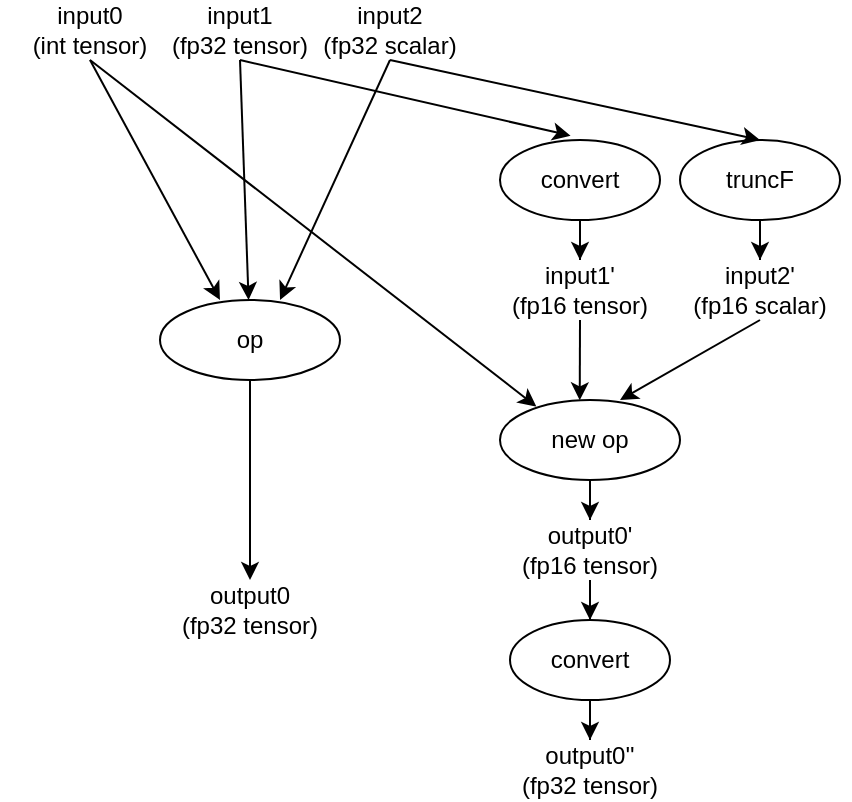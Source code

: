 <mxfile version="27.1.6">
  <diagram name="第 1 页" id="8usLCUESEWRcv9b8wNLU">
    <mxGraphModel dx="705" dy="451" grid="1" gridSize="10" guides="1" tooltips="1" connect="1" arrows="1" fold="1" page="1" pageScale="1" pageWidth="827" pageHeight="1169" math="0" shadow="0">
      <root>
        <mxCell id="0" />
        <mxCell id="1" parent="0" />
        <mxCell id="YgcYX4NG-kuvZ8Um1KBY-14" value="" style="edgeStyle=orthogonalEdgeStyle;rounded=0;orthogonalLoop=1;jettySize=auto;html=1;" edge="1" parent="1" source="YgcYX4NG-kuvZ8Um1KBY-1" target="YgcYX4NG-kuvZ8Um1KBY-9">
          <mxGeometry relative="1" as="geometry" />
        </mxCell>
        <mxCell id="YgcYX4NG-kuvZ8Um1KBY-1" value="op" style="ellipse;whiteSpace=wrap;html=1;" vertex="1" parent="1">
          <mxGeometry x="90" y="310" width="90" height="40" as="geometry" />
        </mxCell>
        <mxCell id="YgcYX4NG-kuvZ8Um1KBY-2" value="input1&lt;div&gt;(fp32 tensor)&lt;/div&gt;" style="text;html=1;align=center;verticalAlign=middle;whiteSpace=wrap;rounded=0;" vertex="1" parent="1">
          <mxGeometry x="80" y="160" width="100" height="30" as="geometry" />
        </mxCell>
        <mxCell id="YgcYX4NG-kuvZ8Um1KBY-3" value="input2&lt;div&gt;(fp32 scalar)&lt;/div&gt;" style="text;html=1;align=center;verticalAlign=middle;whiteSpace=wrap;rounded=0;" vertex="1" parent="1">
          <mxGeometry x="160" y="160" width="90" height="30" as="geometry" />
        </mxCell>
        <mxCell id="YgcYX4NG-kuvZ8Um1KBY-4" value="input0&lt;div&gt;(int tensor)&lt;/div&gt;" style="text;html=1;align=center;verticalAlign=middle;whiteSpace=wrap;rounded=0;" vertex="1" parent="1">
          <mxGeometry x="10" y="160" width="90" height="30" as="geometry" />
        </mxCell>
        <mxCell id="YgcYX4NG-kuvZ8Um1KBY-9" value="output0&lt;div&gt;(fp32 tensor)&lt;/div&gt;" style="text;html=1;align=center;verticalAlign=middle;whiteSpace=wrap;rounded=0;" vertex="1" parent="1">
          <mxGeometry x="80" y="450" width="110" height="30" as="geometry" />
        </mxCell>
        <mxCell id="YgcYX4NG-kuvZ8Um1KBY-10" value="" style="endArrow=classic;html=1;rounded=0;exitX=0.5;exitY=1;exitDx=0;exitDy=0;" edge="1" parent="1" source="YgcYX4NG-kuvZ8Um1KBY-2" target="YgcYX4NG-kuvZ8Um1KBY-1">
          <mxGeometry width="50" height="50" relative="1" as="geometry">
            <mxPoint x="270" y="320" as="sourcePoint" />
            <mxPoint x="130" y="230" as="targetPoint" />
          </mxGeometry>
        </mxCell>
        <mxCell id="YgcYX4NG-kuvZ8Um1KBY-13" value="" style="endArrow=classic;html=1;rounded=0;exitX=0.5;exitY=1;exitDx=0;exitDy=0;entryX=0.333;entryY=0;entryDx=0;entryDy=0;entryPerimeter=0;" edge="1" parent="1" source="YgcYX4NG-kuvZ8Um1KBY-4" target="YgcYX4NG-kuvZ8Um1KBY-1">
          <mxGeometry width="50" height="50" relative="1" as="geometry">
            <mxPoint x="270" y="320" as="sourcePoint" />
            <mxPoint x="320" y="270" as="targetPoint" />
          </mxGeometry>
        </mxCell>
        <mxCell id="YgcYX4NG-kuvZ8Um1KBY-21" value="" style="edgeStyle=orthogonalEdgeStyle;rounded=0;orthogonalLoop=1;jettySize=auto;html=1;" edge="1" parent="1" source="YgcYX4NG-kuvZ8Um1KBY-15" target="YgcYX4NG-kuvZ8Um1KBY-19">
          <mxGeometry relative="1" as="geometry" />
        </mxCell>
        <mxCell id="YgcYX4NG-kuvZ8Um1KBY-15" value="convert" style="ellipse;whiteSpace=wrap;html=1;" vertex="1" parent="1">
          <mxGeometry x="260" y="230" width="80" height="40" as="geometry" />
        </mxCell>
        <mxCell id="YgcYX4NG-kuvZ8Um1KBY-24" value="" style="edgeStyle=orthogonalEdgeStyle;rounded=0;orthogonalLoop=1;jettySize=auto;html=1;" edge="1" parent="1" source="YgcYX4NG-kuvZ8Um1KBY-16" target="YgcYX4NG-kuvZ8Um1KBY-20">
          <mxGeometry relative="1" as="geometry" />
        </mxCell>
        <mxCell id="YgcYX4NG-kuvZ8Um1KBY-16" value="truncF" style="ellipse;whiteSpace=wrap;html=1;" vertex="1" parent="1">
          <mxGeometry x="350" y="230" width="80" height="40" as="geometry" />
        </mxCell>
        <mxCell id="YgcYX4NG-kuvZ8Um1KBY-17" value="" style="endArrow=classic;html=1;rounded=0;exitX=0.5;exitY=1;exitDx=0;exitDy=0;entryX=0.441;entryY=-0.054;entryDx=0;entryDy=0;entryPerimeter=0;" edge="1" parent="1" source="YgcYX4NG-kuvZ8Um1KBY-2" target="YgcYX4NG-kuvZ8Um1KBY-15">
          <mxGeometry width="50" height="50" relative="1" as="geometry">
            <mxPoint x="270" y="320" as="sourcePoint" />
            <mxPoint x="320" y="270" as="targetPoint" />
          </mxGeometry>
        </mxCell>
        <mxCell id="YgcYX4NG-kuvZ8Um1KBY-18" value="" style="endArrow=classic;html=1;rounded=0;exitX=0.5;exitY=1;exitDx=0;exitDy=0;entryX=0.5;entryY=0;entryDx=0;entryDy=0;" edge="1" parent="1" source="YgcYX4NG-kuvZ8Um1KBY-3" target="YgcYX4NG-kuvZ8Um1KBY-16">
          <mxGeometry width="50" height="50" relative="1" as="geometry">
            <mxPoint x="270" y="320" as="sourcePoint" />
            <mxPoint x="320" y="270" as="targetPoint" />
          </mxGeometry>
        </mxCell>
        <mxCell id="YgcYX4NG-kuvZ8Um1KBY-19" value="input1&#39;&lt;div&gt;(fp16 tensor)&lt;/div&gt;" style="text;html=1;align=center;verticalAlign=middle;whiteSpace=wrap;rounded=0;" vertex="1" parent="1">
          <mxGeometry x="260" y="290" width="80" height="30" as="geometry" />
        </mxCell>
        <mxCell id="YgcYX4NG-kuvZ8Um1KBY-20" value="input2&#39;&lt;div&gt;(fp16 scalar)&lt;/div&gt;" style="text;html=1;align=center;verticalAlign=middle;whiteSpace=wrap;rounded=0;" vertex="1" parent="1">
          <mxGeometry x="345" y="290" width="90" height="30" as="geometry" />
        </mxCell>
        <mxCell id="YgcYX4NG-kuvZ8Um1KBY-25" value="" style="endArrow=classic;html=1;rounded=0;exitX=0.5;exitY=1;exitDx=0;exitDy=0;entryX=0.202;entryY=0.082;entryDx=0;entryDy=0;entryPerimeter=0;" edge="1" parent="1" source="YgcYX4NG-kuvZ8Um1KBY-4" target="YgcYX4NG-kuvZ8Um1KBY-26">
          <mxGeometry width="50" height="50" relative="1" as="geometry">
            <mxPoint x="220" y="180" as="sourcePoint" />
            <mxPoint x="240" y="310" as="targetPoint" />
          </mxGeometry>
        </mxCell>
        <mxCell id="YgcYX4NG-kuvZ8Um1KBY-32" value="" style="edgeStyle=orthogonalEdgeStyle;rounded=0;orthogonalLoop=1;jettySize=auto;html=1;" edge="1" parent="1" source="YgcYX4NG-kuvZ8Um1KBY-26" target="YgcYX4NG-kuvZ8Um1KBY-30">
          <mxGeometry relative="1" as="geometry" />
        </mxCell>
        <mxCell id="YgcYX4NG-kuvZ8Um1KBY-26" value="new op" style="ellipse;whiteSpace=wrap;html=1;" vertex="1" parent="1">
          <mxGeometry x="260" y="360" width="90" height="40" as="geometry" />
        </mxCell>
        <mxCell id="YgcYX4NG-kuvZ8Um1KBY-27" value="" style="endArrow=classic;html=1;rounded=0;exitX=0.5;exitY=1;exitDx=0;exitDy=0;entryX=0.443;entryY=0.004;entryDx=0;entryDy=0;entryPerimeter=0;" edge="1" parent="1" source="YgcYX4NG-kuvZ8Um1KBY-19" target="YgcYX4NG-kuvZ8Um1KBY-26">
          <mxGeometry width="50" height="50" relative="1" as="geometry">
            <mxPoint x="270" y="320" as="sourcePoint" />
            <mxPoint x="320" y="270" as="targetPoint" />
          </mxGeometry>
        </mxCell>
        <mxCell id="YgcYX4NG-kuvZ8Um1KBY-28" value="" style="endArrow=classic;html=1;rounded=0;exitX=0.5;exitY=1;exitDx=0;exitDy=0;entryX=0.667;entryY=0;entryDx=0;entryDy=0;entryPerimeter=0;" edge="1" parent="1" source="YgcYX4NG-kuvZ8Um1KBY-20" target="YgcYX4NG-kuvZ8Um1KBY-26">
          <mxGeometry width="50" height="50" relative="1" as="geometry">
            <mxPoint x="270" y="320" as="sourcePoint" />
            <mxPoint x="320" y="270" as="targetPoint" />
          </mxGeometry>
        </mxCell>
        <mxCell id="YgcYX4NG-kuvZ8Um1KBY-29" value="" style="endArrow=classic;html=1;rounded=0;exitX=0.5;exitY=1;exitDx=0;exitDy=0;entryX=0.667;entryY=0;entryDx=0;entryDy=0;entryPerimeter=0;" edge="1" parent="1" source="YgcYX4NG-kuvZ8Um1KBY-3" target="YgcYX4NG-kuvZ8Um1KBY-1">
          <mxGeometry width="50" height="50" relative="1" as="geometry">
            <mxPoint x="270" y="320" as="sourcePoint" />
            <mxPoint x="320" y="270" as="targetPoint" />
          </mxGeometry>
        </mxCell>
        <mxCell id="YgcYX4NG-kuvZ8Um1KBY-34" value="" style="edgeStyle=orthogonalEdgeStyle;rounded=0;orthogonalLoop=1;jettySize=auto;html=1;" edge="1" parent="1" source="YgcYX4NG-kuvZ8Um1KBY-30" target="YgcYX4NG-kuvZ8Um1KBY-33">
          <mxGeometry relative="1" as="geometry" />
        </mxCell>
        <mxCell id="YgcYX4NG-kuvZ8Um1KBY-30" value="output0&#39;&lt;div&gt;(fp16 tensor)&lt;/div&gt;" style="text;html=1;align=center;verticalAlign=middle;whiteSpace=wrap;rounded=0;" vertex="1" parent="1">
          <mxGeometry x="250" y="420" width="110" height="30" as="geometry" />
        </mxCell>
        <mxCell id="YgcYX4NG-kuvZ8Um1KBY-36" value="" style="edgeStyle=orthogonalEdgeStyle;rounded=0;orthogonalLoop=1;jettySize=auto;html=1;" edge="1" parent="1" source="YgcYX4NG-kuvZ8Um1KBY-33" target="YgcYX4NG-kuvZ8Um1KBY-35">
          <mxGeometry relative="1" as="geometry" />
        </mxCell>
        <mxCell id="YgcYX4NG-kuvZ8Um1KBY-33" value="convert" style="ellipse;whiteSpace=wrap;html=1;" vertex="1" parent="1">
          <mxGeometry x="265" y="470" width="80" height="40" as="geometry" />
        </mxCell>
        <mxCell id="YgcYX4NG-kuvZ8Um1KBY-35" value="output0&#39;&#39;&lt;div&gt;(fp32 tensor)&lt;/div&gt;" style="text;html=1;align=center;verticalAlign=middle;whiteSpace=wrap;rounded=0;" vertex="1" parent="1">
          <mxGeometry x="250" y="530" width="110" height="30" as="geometry" />
        </mxCell>
      </root>
    </mxGraphModel>
  </diagram>
</mxfile>
